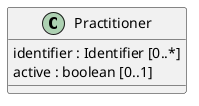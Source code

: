 @startuml
' ========================================
' start: configuration
' ========================================

skinparam linetype ortho

' ========================================
' end: configuration
' ========================================

' ========================================
' start: definition of entities/classes
' ========================================

class Practitioner {
  identifier : Identifier [0..*]
  active : boolean [0..1]
}

' ========================================
' end: definition of entities/classes
' ========================================

' ========================================
' start: definition of associations
' ========================================

' ========================================
' end: definition of associations
' ========================================
@enduml
